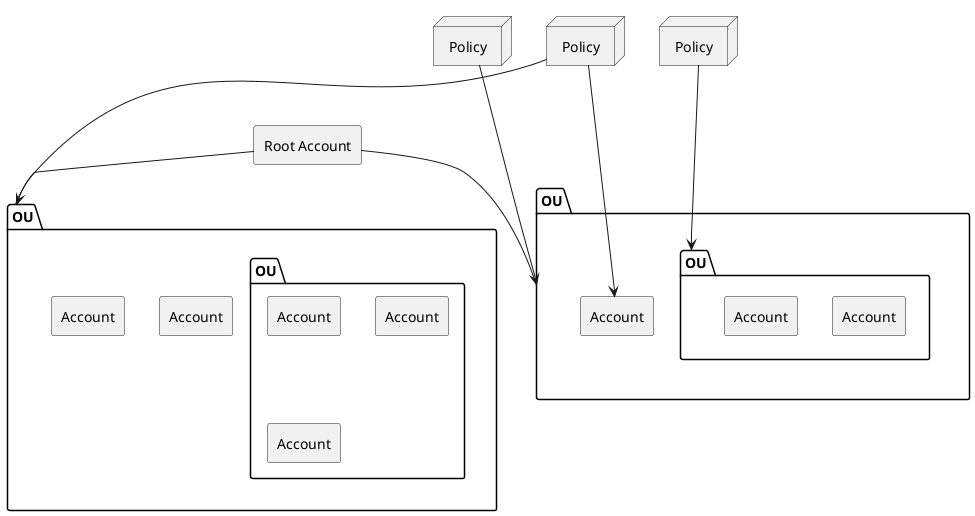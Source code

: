 @startuml Organizations
rectangle "Root Account" as root
node "Policy" as policy1
node "Policy" as policy2
node "Policy" as policy3
package "OU" as ou1 {
  rectangle "Account" as account1
  package "OU" as ou2 {
    rectangle "Account" as account2
    rectangle "Account" as account3
  }
}
package "OU" as ou3 {
  rectangle "Account" as account4
  rectangle "Account" as account5
  package "OU" as ou4 {
    rectangle "Account" as account6
    rectangle "Account" as account7
    rectangle "Account" as account8
  }
}
root -- ou1
root -- ou3
policy1 ---> account1
policy1 ---> ou3
policy2 ---> ou1
policy3 ---> ou2

@enduml
